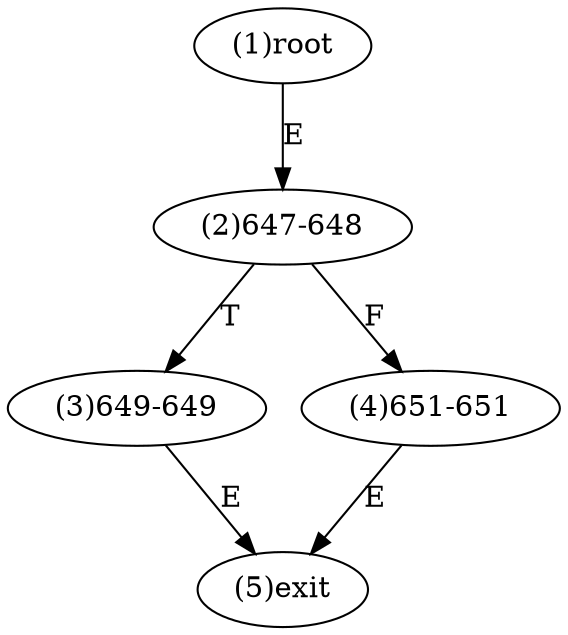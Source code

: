 digraph "" { 
1[ label="(1)root"];
2[ label="(2)647-648"];
3[ label="(3)649-649"];
4[ label="(4)651-651"];
5[ label="(5)exit"];
1->2[ label="E"];
2->4[ label="F"];
2->3[ label="T"];
3->5[ label="E"];
4->5[ label="E"];
}